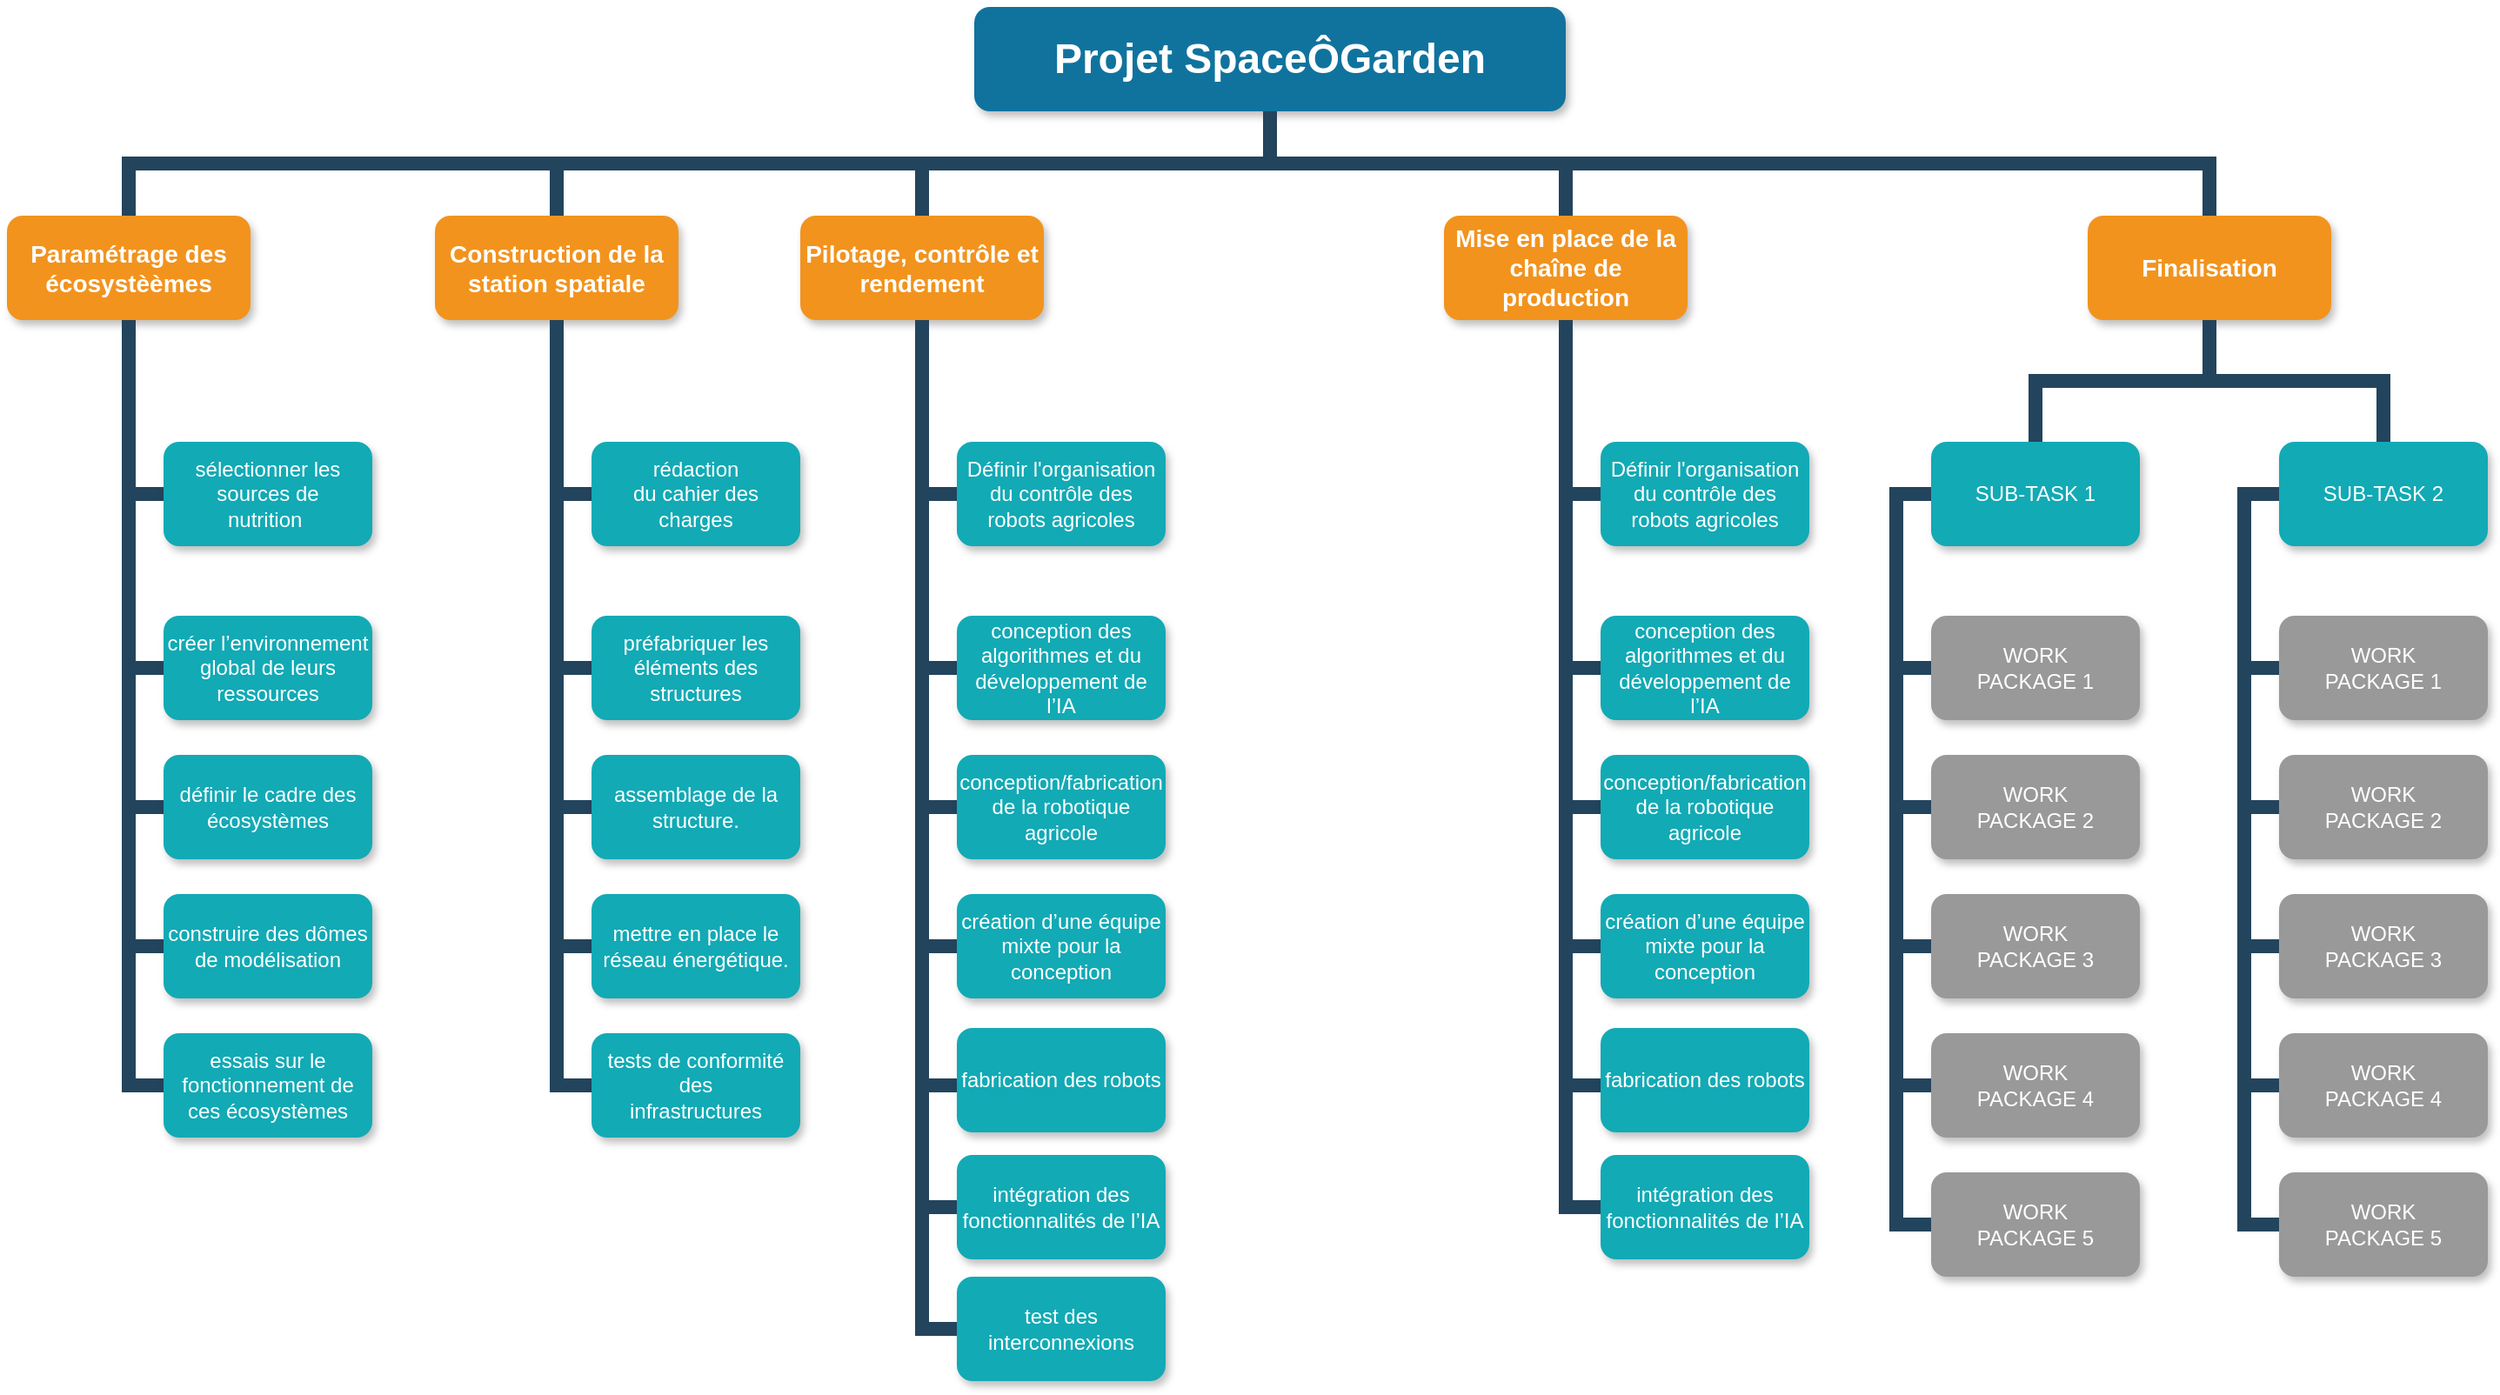 <mxfile version="14.5.3" type="github">
  <diagram id="w6RJrdWfOa_f2eQKyhH3" name="Page-1">
    <mxGraphModel dx="907" dy="723" grid="1" gridSize="10" guides="1" tooltips="1" connect="1" arrows="1" fold="1" page="1" pageScale="1" pageWidth="827" pageHeight="1169" math="0" shadow="0">
      <root>
        <mxCell id="0" />
        <mxCell id="1" parent="0" />
        <mxCell id="wwpgERvCbzz0SA8qdG-J-50" value="Projet SpaceÔGarden" style="whiteSpace=wrap;rounded=1;shadow=1;fillColor=#10739E;strokeColor=none;fontColor=#FFFFFF;fontStyle=1;fontSize=24" vertex="1" parent="1">
          <mxGeometry x="970" y="870" width="340" height="60" as="geometry" />
        </mxCell>
        <mxCell id="wwpgERvCbzz0SA8qdG-J-51" value="Paramétrage des écosystèèmes" style="whiteSpace=wrap;rounded=1;fillColor=#F2931E;strokeColor=none;shadow=1;fontColor=#FFFFFF;fontStyle=1;fontSize=14" vertex="1" parent="1">
          <mxGeometry x="414" y="990.0" width="140" height="60" as="geometry" />
        </mxCell>
        <mxCell id="wwpgERvCbzz0SA8qdG-J-52" value="Construction de la station spatiale" style="whiteSpace=wrap;rounded=1;fillColor=#F2931E;strokeColor=none;shadow=1;fontColor=#FFFFFF;fontStyle=1;fontSize=14" vertex="1" parent="1">
          <mxGeometry x="660" y="990.0" width="140" height="60" as="geometry" />
        </mxCell>
        <mxCell id="wwpgERvCbzz0SA8qdG-J-54" value="Pilotage, contrôle et rendement" style="whiteSpace=wrap;rounded=1;fillColor=#F2931E;strokeColor=none;shadow=1;fontColor=#FFFFFF;fontStyle=1;fontSize=14" vertex="1" parent="1">
          <mxGeometry x="870" y="990.0" width="140" height="60" as="geometry" />
        </mxCell>
        <mxCell id="wwpgERvCbzz0SA8qdG-J-55" value="Mise en place de la chaîne de production" style="whiteSpace=wrap;rounded=1;fillColor=#F2931E;strokeColor=none;shadow=1;fontColor=#FFFFFF;fontStyle=1;fontSize=14" vertex="1" parent="1">
          <mxGeometry x="1240" y="990.0" width="140" height="60" as="geometry" />
        </mxCell>
        <mxCell id="wwpgERvCbzz0SA8qdG-J-56" value="Finalisation" style="whiteSpace=wrap;rounded=1;fillColor=#F2931E;strokeColor=none;shadow=1;fontColor=#FFFFFF;fontStyle=1;fontSize=14" vertex="1" parent="1">
          <mxGeometry x="1610" y="990.0" width="140" height="60" as="geometry" />
        </mxCell>
        <mxCell id="wwpgERvCbzz0SA8qdG-J-81" value="" style="edgeStyle=elbowEdgeStyle;elbow=vertical;rounded=0;fontColor=#000000;endArrow=none;endFill=0;strokeWidth=8;strokeColor=#23445D;" edge="1" parent="1" source="wwpgERvCbzz0SA8qdG-J-51">
          <mxGeometry width="100" height="100" relative="1" as="geometry">
            <mxPoint x="274" y="1110" as="sourcePoint" />
            <mxPoint x="484" y="1160" as="targetPoint" />
          </mxGeometry>
        </mxCell>
        <mxCell id="wwpgERvCbzz0SA8qdG-J-83" value="" style="edgeStyle=elbowEdgeStyle;elbow=horizontal;rounded=0;fontColor=#000000;endArrow=none;endFill=0;strokeWidth=8;strokeColor=#23445D;" edge="1" parent="1">
          <mxGeometry width="100" height="100" relative="1" as="geometry">
            <mxPoint x="504" y="1150" as="sourcePoint" />
            <mxPoint x="504" y="1250" as="targetPoint" />
            <Array as="points">
              <mxPoint x="484" y="1200" />
            </Array>
          </mxGeometry>
        </mxCell>
        <mxCell id="wwpgERvCbzz0SA8qdG-J-84" value="" style="edgeStyle=elbowEdgeStyle;elbow=horizontal;rounded=0;fontColor=#000000;endArrow=none;endFill=0;strokeWidth=8;strokeColor=#23445D;" edge="1" parent="1">
          <mxGeometry width="100" height="100" relative="1" as="geometry">
            <mxPoint x="504" y="1150" as="sourcePoint" />
            <mxPoint x="504" y="1330" as="targetPoint" />
            <Array as="points">
              <mxPoint x="484" y="1220" />
            </Array>
          </mxGeometry>
        </mxCell>
        <mxCell id="wwpgERvCbzz0SA8qdG-J-86" value="" style="edgeStyle=elbowEdgeStyle;elbow=horizontal;rounded=0;fontColor=#000000;endArrow=none;endFill=0;strokeWidth=8;strokeColor=#23445D;" edge="1" parent="1">
          <mxGeometry width="100" height="100" relative="1" as="geometry">
            <mxPoint x="504" y="1150" as="sourcePoint" />
            <mxPoint x="504.0" y="1490" as="targetPoint" />
            <Array as="points">
              <mxPoint x="484" y="1230" />
            </Array>
          </mxGeometry>
        </mxCell>
        <mxCell id="wwpgERvCbzz0SA8qdG-J-87" value="" style="edgeStyle=elbowEdgeStyle;elbow=horizontal;rounded=0;fontColor=#000000;endArrow=none;endFill=0;strokeWidth=8;strokeColor=#23445D;" edge="1" parent="1">
          <mxGeometry width="100" height="100" relative="1" as="geometry">
            <mxPoint x="504" y="1150" as="sourcePoint" />
            <mxPoint x="504" y="1410" as="targetPoint" />
            <Array as="points">
              <mxPoint x="484" y="1250" />
            </Array>
          </mxGeometry>
        </mxCell>
        <mxCell id="wwpgERvCbzz0SA8qdG-J-93" value="" style="edgeStyle=elbowEdgeStyle;elbow=vertical;rounded=0;fontColor=#000000;endArrow=none;endFill=0;strokeWidth=8;strokeColor=#23445D;" edge="1" parent="1" source="wwpgERvCbzz0SA8qdG-J-52">
          <mxGeometry width="100" height="100" relative="1" as="geometry">
            <mxPoint x="370" y="1060.0" as="sourcePoint" />
            <mxPoint x="730" y="1160" as="targetPoint" />
          </mxGeometry>
        </mxCell>
        <mxCell id="wwpgERvCbzz0SA8qdG-J-149" value="SUB-TASK 1" style="whiteSpace=wrap;rounded=1;fillColor=#12AAB5;strokeColor=none;shadow=1;fontColor=#FFFFFF;" vertex="1" parent="1">
          <mxGeometry x="1520.0" y="1120" width="120" height="60" as="geometry" />
        </mxCell>
        <mxCell id="wwpgERvCbzz0SA8qdG-J-150" value="SUB-TASK 2" style="whiteSpace=wrap;rounded=1;fillColor=#12AAB5;strokeColor=none;shadow=1;fontColor=#FFFFFF;" vertex="1" parent="1">
          <mxGeometry x="1720.0" y="1120" width="120" height="60" as="geometry" />
        </mxCell>
        <mxCell id="wwpgERvCbzz0SA8qdG-J-151" value="WORK&#xa;PACKAGE 1" style="whiteSpace=wrap;rounded=1;fillColor=#999999;strokeColor=none;shadow=1;fontColor=#FFFFFF;fontStyle=0" vertex="1" parent="1">
          <mxGeometry x="1520.0" y="1220" width="120" height="60" as="geometry" />
        </mxCell>
        <mxCell id="wwpgERvCbzz0SA8qdG-J-152" value="WORK&#xa;PACKAGE 2" style="whiteSpace=wrap;rounded=1;fillColor=#999999;strokeColor=none;shadow=1;fontColor=#FFFFFF;fontStyle=0" vertex="1" parent="1">
          <mxGeometry x="1520" y="1300" width="120" height="60" as="geometry" />
        </mxCell>
        <mxCell id="wwpgERvCbzz0SA8qdG-J-153" value="WORK&#xa;PACKAGE 3" style="whiteSpace=wrap;rounded=1;fillColor=#999999;strokeColor=none;shadow=1;fontColor=#FFFFFF;fontStyle=0" vertex="1" parent="1">
          <mxGeometry x="1520.0" y="1380" width="120" height="60" as="geometry" />
        </mxCell>
        <mxCell id="wwpgERvCbzz0SA8qdG-J-154" value="WORK&#xa;PACKAGE 4" style="whiteSpace=wrap;rounded=1;fillColor=#999999;strokeColor=none;shadow=1;fontColor=#FFFFFF;fontStyle=0" vertex="1" parent="1">
          <mxGeometry x="1520" y="1460" width="120" height="60" as="geometry" />
        </mxCell>
        <mxCell id="wwpgERvCbzz0SA8qdG-J-155" value="WORK&#xa;PACKAGE 5" style="whiteSpace=wrap;rounded=1;fillColor=#999999;strokeColor=none;shadow=1;fontColor=#FFFFFF;fontStyle=0" vertex="1" parent="1">
          <mxGeometry x="1520" y="1540" width="120" height="60" as="geometry" />
        </mxCell>
        <mxCell id="wwpgERvCbzz0SA8qdG-J-156" value="WORK&#xa;PACKAGE 1" style="whiteSpace=wrap;rounded=1;fillColor=#999999;strokeColor=none;shadow=1;fontColor=#FFFFFF;fontStyle=0" vertex="1" parent="1">
          <mxGeometry x="1720.0" y="1220" width="120" height="60" as="geometry" />
        </mxCell>
        <mxCell id="wwpgERvCbzz0SA8qdG-J-157" value="WORK&#xa;PACKAGE 2" style="whiteSpace=wrap;rounded=1;fillColor=#999999;strokeColor=none;shadow=1;fontColor=#FFFFFF;fontStyle=0" vertex="1" parent="1">
          <mxGeometry x="1720.0" y="1300" width="120" height="60" as="geometry" />
        </mxCell>
        <mxCell id="wwpgERvCbzz0SA8qdG-J-158" value="WORK&#xa;PACKAGE 3" style="whiteSpace=wrap;rounded=1;fillColor=#999999;strokeColor=none;shadow=1;fontColor=#FFFFFF;fontStyle=0" vertex="1" parent="1">
          <mxGeometry x="1720.0" y="1380" width="120" height="60" as="geometry" />
        </mxCell>
        <mxCell id="wwpgERvCbzz0SA8qdG-J-159" value="WORK&#xa;PACKAGE 4" style="whiteSpace=wrap;rounded=1;fillColor=#999999;strokeColor=none;shadow=1;fontColor=#FFFFFF;fontStyle=0" vertex="1" parent="1">
          <mxGeometry x="1720.0" y="1460" width="120" height="60" as="geometry" />
        </mxCell>
        <mxCell id="wwpgERvCbzz0SA8qdG-J-160" value="WORK&#xa;PACKAGE 5" style="whiteSpace=wrap;rounded=1;fillColor=#999999;strokeColor=none;shadow=1;fontColor=#FFFFFF;fontStyle=0" vertex="1" parent="1">
          <mxGeometry x="1720.0" y="1540" width="120" height="60" as="geometry" />
        </mxCell>
        <mxCell id="wwpgERvCbzz0SA8qdG-J-161" value="" style="edgeStyle=elbowEdgeStyle;elbow=horizontal;rounded=0;fontColor=#000000;endArrow=none;endFill=0;strokeWidth=8;strokeColor=#23445D;" edge="1" parent="1" source="wwpgERvCbzz0SA8qdG-J-149" target="wwpgERvCbzz0SA8qdG-J-151">
          <mxGeometry width="100" height="100" relative="1" as="geometry">
            <mxPoint x="1500" y="1150.0" as="sourcePoint" />
            <mxPoint x="1510.0" y="1250.0" as="targetPoint" />
            <Array as="points">
              <mxPoint x="1500" y="1200.0" />
            </Array>
          </mxGeometry>
        </mxCell>
        <mxCell id="wwpgERvCbzz0SA8qdG-J-162" value="" style="edgeStyle=elbowEdgeStyle;elbow=horizontal;rounded=0;fontColor=#000000;endArrow=none;endFill=0;strokeWidth=8;strokeColor=#23445D;" edge="1" parent="1" source="wwpgERvCbzz0SA8qdG-J-149" target="wwpgERvCbzz0SA8qdG-J-152">
          <mxGeometry width="100" height="100" relative="1" as="geometry">
            <mxPoint x="1510" y="1150.0" as="sourcePoint" />
            <mxPoint x="1510.0" y="1330.0" as="targetPoint" />
            <Array as="points">
              <mxPoint x="1500" y="1240.0" />
            </Array>
          </mxGeometry>
        </mxCell>
        <mxCell id="wwpgERvCbzz0SA8qdG-J-163" value="" style="edgeStyle=elbowEdgeStyle;elbow=horizontal;rounded=0;fontColor=#000000;endArrow=none;endFill=0;strokeWidth=8;strokeColor=#23445D;" edge="1" parent="1" source="wwpgERvCbzz0SA8qdG-J-149" target="wwpgERvCbzz0SA8qdG-J-155">
          <mxGeometry width="100" height="100" relative="1" as="geometry">
            <mxPoint x="1510" y="1150.0" as="sourcePoint" />
            <mxPoint x="1510" y="1570.0" as="targetPoint" />
            <Array as="points">
              <mxPoint x="1500" y="1370.0" />
            </Array>
          </mxGeometry>
        </mxCell>
        <mxCell id="wwpgERvCbzz0SA8qdG-J-164" value="" style="edgeStyle=elbowEdgeStyle;elbow=horizontal;rounded=0;fontColor=#000000;endArrow=none;endFill=0;strokeWidth=8;strokeColor=#23445D;" edge="1" parent="1" source="wwpgERvCbzz0SA8qdG-J-149" target="wwpgERvCbzz0SA8qdG-J-154">
          <mxGeometry width="100" height="100" relative="1" as="geometry">
            <mxPoint x="1510" y="1150.0" as="sourcePoint" />
            <mxPoint x="1510" y="1490.0" as="targetPoint" />
            <Array as="points">
              <mxPoint x="1500" y="1320.0" />
            </Array>
          </mxGeometry>
        </mxCell>
        <mxCell id="wwpgERvCbzz0SA8qdG-J-165" value="" style="edgeStyle=elbowEdgeStyle;elbow=horizontal;rounded=0;fontColor=#000000;endArrow=none;endFill=0;strokeWidth=8;strokeColor=#23445D;" edge="1" parent="1" source="wwpgERvCbzz0SA8qdG-J-149" target="wwpgERvCbzz0SA8qdG-J-153">
          <mxGeometry width="100" height="100" relative="1" as="geometry">
            <mxPoint x="1510" y="1150.0" as="sourcePoint" />
            <mxPoint x="1510.0" y="1410.0" as="targetPoint" />
            <Array as="points">
              <mxPoint x="1500" y="1290.0" />
            </Array>
          </mxGeometry>
        </mxCell>
        <mxCell id="wwpgERvCbzz0SA8qdG-J-166" value="" style="edgeStyle=elbowEdgeStyle;elbow=horizontal;rounded=0;fontColor=#000000;endArrow=none;endFill=0;strokeWidth=8;strokeColor=#23445D;" edge="1" parent="1" source="wwpgERvCbzz0SA8qdG-J-150" target="wwpgERvCbzz0SA8qdG-J-156">
          <mxGeometry width="100" height="100" relative="1" as="geometry">
            <mxPoint x="1690" y="1150.0" as="sourcePoint" />
            <mxPoint x="1700.0" y="1250.0" as="targetPoint" />
            <Array as="points">
              <mxPoint x="1700" y="1200.0" />
            </Array>
          </mxGeometry>
        </mxCell>
        <mxCell id="wwpgERvCbzz0SA8qdG-J-167" value="" style="edgeStyle=elbowEdgeStyle;elbow=horizontal;rounded=0;fontColor=#000000;endArrow=none;endFill=0;strokeWidth=8;strokeColor=#23445D;" edge="1" parent="1" source="wwpgERvCbzz0SA8qdG-J-150" target="wwpgERvCbzz0SA8qdG-J-157">
          <mxGeometry width="100" height="100" relative="1" as="geometry">
            <mxPoint x="1700" y="1150.0" as="sourcePoint" />
            <mxPoint x="1700.0" y="1330.0" as="targetPoint" />
            <Array as="points">
              <mxPoint x="1700" y="1240.0" />
            </Array>
          </mxGeometry>
        </mxCell>
        <mxCell id="wwpgERvCbzz0SA8qdG-J-168" value="" style="edgeStyle=elbowEdgeStyle;elbow=horizontal;rounded=0;fontColor=#000000;endArrow=none;endFill=0;strokeWidth=8;strokeColor=#23445D;" edge="1" parent="1" source="wwpgERvCbzz0SA8qdG-J-150" target="wwpgERvCbzz0SA8qdG-J-160">
          <mxGeometry width="100" height="100" relative="1" as="geometry">
            <mxPoint x="1700" y="1150.0" as="sourcePoint" />
            <mxPoint x="1700" y="1570.0" as="targetPoint" />
            <Array as="points">
              <mxPoint x="1700" y="1360.0" />
            </Array>
          </mxGeometry>
        </mxCell>
        <mxCell id="wwpgERvCbzz0SA8qdG-J-169" value="" style="edgeStyle=elbowEdgeStyle;elbow=horizontal;rounded=0;fontColor=#000000;endArrow=none;endFill=0;strokeWidth=8;strokeColor=#23445D;" edge="1" parent="1" source="wwpgERvCbzz0SA8qdG-J-150" target="wwpgERvCbzz0SA8qdG-J-159">
          <mxGeometry width="100" height="100" relative="1" as="geometry">
            <mxPoint x="1700" y="1150.0" as="sourcePoint" />
            <mxPoint x="1700" y="1490.0" as="targetPoint" />
            <Array as="points">
              <mxPoint x="1700" y="1320.0" />
            </Array>
          </mxGeometry>
        </mxCell>
        <mxCell id="wwpgERvCbzz0SA8qdG-J-170" value="" style="edgeStyle=elbowEdgeStyle;elbow=horizontal;rounded=0;fontColor=#000000;endArrow=none;endFill=0;strokeWidth=8;strokeColor=#23445D;" edge="1" parent="1" source="wwpgERvCbzz0SA8qdG-J-150" target="wwpgERvCbzz0SA8qdG-J-158">
          <mxGeometry width="100" height="100" relative="1" as="geometry">
            <mxPoint x="1700" y="1150.0" as="sourcePoint" />
            <mxPoint x="1700.0" y="1410.0" as="targetPoint" />
            <Array as="points">
              <mxPoint x="1700" y="1290.0" />
            </Array>
          </mxGeometry>
        </mxCell>
        <mxCell id="wwpgERvCbzz0SA8qdG-J-193" value="" style="edgeStyle=elbowEdgeStyle;elbow=vertical;rounded=0;fontColor=#000000;endArrow=none;endFill=0;strokeWidth=8;strokeColor=#23445D;" edge="1" parent="1" source="wwpgERvCbzz0SA8qdG-J-54">
          <mxGeometry width="100" height="100" relative="1" as="geometry">
            <mxPoint x="750" y="1090" as="sourcePoint" />
            <mxPoint x="940" y="1150" as="targetPoint" />
          </mxGeometry>
        </mxCell>
        <mxCell id="wwpgERvCbzz0SA8qdG-J-195" value="" style="edgeStyle=elbowEdgeStyle;elbow=vertical;rounded=0;fontColor=#000000;endArrow=none;endFill=0;strokeWidth=8;strokeColor=#23445D;" edge="1" parent="1" source="wwpgERvCbzz0SA8qdG-J-55">
          <mxGeometry width="100" height="100" relative="1" as="geometry">
            <mxPoint x="1310" y="1120" as="sourcePoint" />
            <mxPoint x="1310" y="1150" as="targetPoint" />
          </mxGeometry>
        </mxCell>
        <mxCell id="wwpgERvCbzz0SA8qdG-J-197" value="" style="edgeStyle=elbowEdgeStyle;elbow=vertical;rounded=0;fontColor=#000000;endArrow=none;endFill=0;strokeWidth=8;strokeColor=#23445D;" edge="1" parent="1" source="wwpgERvCbzz0SA8qdG-J-56" target="wwpgERvCbzz0SA8qdG-J-149">
          <mxGeometry width="100" height="100" relative="1" as="geometry">
            <mxPoint x="1520" y="1110" as="sourcePoint" />
            <mxPoint x="1620" y="1010" as="targetPoint" />
          </mxGeometry>
        </mxCell>
        <mxCell id="wwpgERvCbzz0SA8qdG-J-198" value="" style="edgeStyle=elbowEdgeStyle;elbow=vertical;rounded=0;fontColor=#000000;endArrow=none;endFill=0;strokeWidth=8;strokeColor=#23445D;" edge="1" parent="1" source="wwpgERvCbzz0SA8qdG-J-56" target="wwpgERvCbzz0SA8qdG-J-150">
          <mxGeometry width="100" height="100" relative="1" as="geometry">
            <mxPoint x="1750" y="1110" as="sourcePoint" />
            <mxPoint x="1850" y="1010" as="targetPoint" />
          </mxGeometry>
        </mxCell>
        <mxCell id="wwpgERvCbzz0SA8qdG-J-201" value="" style="edgeStyle=elbowEdgeStyle;elbow=vertical;rounded=0;fontColor=#000000;endArrow=none;endFill=0;strokeWidth=8;strokeColor=#23445D;" edge="1" parent="1" source="wwpgERvCbzz0SA8qdG-J-50" target="wwpgERvCbzz0SA8qdG-J-51">
          <mxGeometry width="100" height="100" relative="1" as="geometry">
            <mxPoint x="510" y="960" as="sourcePoint" />
            <mxPoint x="610" y="860" as="targetPoint" />
          </mxGeometry>
        </mxCell>
        <mxCell id="wwpgERvCbzz0SA8qdG-J-202" value="" style="edgeStyle=elbowEdgeStyle;elbow=vertical;rounded=0;fontColor=#000000;endArrow=none;endFill=0;strokeWidth=8;strokeColor=#23445D;" edge="1" parent="1" source="wwpgERvCbzz0SA8qdG-J-50" target="wwpgERvCbzz0SA8qdG-J-52">
          <mxGeometry width="100" height="100" relative="1" as="geometry">
            <mxPoint x="520" y="970" as="sourcePoint" />
            <mxPoint x="620" y="870" as="targetPoint" />
          </mxGeometry>
        </mxCell>
        <mxCell id="wwpgERvCbzz0SA8qdG-J-203" value="" style="edgeStyle=elbowEdgeStyle;elbow=vertical;rounded=0;fontColor=#000000;endArrow=none;endFill=0;strokeWidth=8;strokeColor=#23445D;" edge="1" parent="1" source="wwpgERvCbzz0SA8qdG-J-50" target="wwpgERvCbzz0SA8qdG-J-54">
          <mxGeometry width="100" height="100" relative="1" as="geometry">
            <mxPoint x="530" y="980" as="sourcePoint" />
            <mxPoint x="630" y="880" as="targetPoint" />
          </mxGeometry>
        </mxCell>
        <mxCell id="wwpgERvCbzz0SA8qdG-J-204" value="" style="edgeStyle=elbowEdgeStyle;elbow=vertical;rounded=0;fontColor=#000000;endArrow=none;endFill=0;strokeWidth=8;strokeColor=#23445D;" edge="1" parent="1" source="wwpgERvCbzz0SA8qdG-J-50" target="wwpgERvCbzz0SA8qdG-J-55">
          <mxGeometry width="100" height="100" relative="1" as="geometry">
            <mxPoint x="540" y="990" as="sourcePoint" />
            <mxPoint x="640" y="890" as="targetPoint" />
          </mxGeometry>
        </mxCell>
        <mxCell id="wwpgERvCbzz0SA8qdG-J-205" value="" style="edgeStyle=elbowEdgeStyle;elbow=vertical;rounded=0;fontColor=#000000;endArrow=none;endFill=0;strokeWidth=8;strokeColor=#23445D;" edge="1" parent="1" source="wwpgERvCbzz0SA8qdG-J-50" target="wwpgERvCbzz0SA8qdG-J-56">
          <mxGeometry width="100" height="100" relative="1" as="geometry">
            <mxPoint x="550" y="1000" as="sourcePoint" />
            <mxPoint x="650" y="900" as="targetPoint" />
          </mxGeometry>
        </mxCell>
        <mxCell id="wwpgERvCbzz0SA8qdG-J-207" value="sélectionner les sources de&#xa;nutrition " style="whiteSpace=wrap;rounded=1;fillColor=#12AAB5;strokeColor=none;shadow=1;fontColor=#FFFFFF;" vertex="1" parent="1">
          <mxGeometry x="504" y="1120" width="120" height="60" as="geometry" />
        </mxCell>
        <mxCell id="wwpgERvCbzz0SA8qdG-J-208" value="créer l’environnement global de leurs ressources" style="whiteSpace=wrap;rounded=1;fillColor=#12AAB5;strokeColor=none;shadow=1;fontColor=#FFFFFF;" vertex="1" parent="1">
          <mxGeometry x="504" y="1220" width="120" height="60" as="geometry" />
        </mxCell>
        <mxCell id="wwpgERvCbzz0SA8qdG-J-209" value="définir le cadre des écosystèmes" style="whiteSpace=wrap;rounded=1;fillColor=#12AAB5;strokeColor=none;shadow=1;fontColor=#FFFFFF;" vertex="1" parent="1">
          <mxGeometry x="504" y="1300" width="120" height="60" as="geometry" />
        </mxCell>
        <mxCell id="wwpgERvCbzz0SA8qdG-J-211" value="construire des dômes de modélisation" style="whiteSpace=wrap;rounded=1;fillColor=#12AAB5;strokeColor=none;shadow=1;fontColor=#FFFFFF;" vertex="1" parent="1">
          <mxGeometry x="504" y="1380" width="120" height="60" as="geometry" />
        </mxCell>
        <mxCell id="wwpgERvCbzz0SA8qdG-J-212" value="essais sur le fonctionnement de ces écosystèmes" style="whiteSpace=wrap;rounded=1;fillColor=#12AAB5;strokeColor=none;shadow=1;fontColor=#FFFFFF;" vertex="1" parent="1">
          <mxGeometry x="504" y="1460" width="120" height="60" as="geometry" />
        </mxCell>
        <mxCell id="wwpgERvCbzz0SA8qdG-J-225" value="" style="edgeStyle=elbowEdgeStyle;elbow=horizontal;rounded=0;fontColor=#000000;endArrow=none;endFill=0;strokeWidth=8;strokeColor=#23445D;" edge="1" parent="1">
          <mxGeometry width="100" height="100" relative="1" as="geometry">
            <mxPoint x="750" y="1150" as="sourcePoint" />
            <mxPoint x="750" y="1250" as="targetPoint" />
            <Array as="points">
              <mxPoint x="730" y="1200" />
            </Array>
          </mxGeometry>
        </mxCell>
        <mxCell id="wwpgERvCbzz0SA8qdG-J-226" value="" style="edgeStyle=elbowEdgeStyle;elbow=horizontal;rounded=0;fontColor=#000000;endArrow=none;endFill=0;strokeWidth=8;strokeColor=#23445D;" edge="1" parent="1">
          <mxGeometry width="100" height="100" relative="1" as="geometry">
            <mxPoint x="750" y="1150" as="sourcePoint" />
            <mxPoint x="750" y="1330" as="targetPoint" />
            <Array as="points">
              <mxPoint x="730" y="1220" />
            </Array>
          </mxGeometry>
        </mxCell>
        <mxCell id="wwpgERvCbzz0SA8qdG-J-227" value="" style="edgeStyle=elbowEdgeStyle;elbow=horizontal;rounded=0;fontColor=#000000;endArrow=none;endFill=0;strokeWidth=8;strokeColor=#23445D;" edge="1" parent="1">
          <mxGeometry width="100" height="100" relative="1" as="geometry">
            <mxPoint x="750" y="1150" as="sourcePoint" />
            <mxPoint x="750.0" y="1490" as="targetPoint" />
            <Array as="points">
              <mxPoint x="730" y="1230" />
            </Array>
          </mxGeometry>
        </mxCell>
        <mxCell id="wwpgERvCbzz0SA8qdG-J-228" value="" style="edgeStyle=elbowEdgeStyle;elbow=horizontal;rounded=0;fontColor=#000000;endArrow=none;endFill=0;strokeWidth=8;strokeColor=#23445D;" edge="1" parent="1">
          <mxGeometry width="100" height="100" relative="1" as="geometry">
            <mxPoint x="750" y="1150" as="sourcePoint" />
            <mxPoint x="750" y="1410" as="targetPoint" />
            <Array as="points">
              <mxPoint x="730" y="1250" />
            </Array>
          </mxGeometry>
        </mxCell>
        <mxCell id="wwpgERvCbzz0SA8qdG-J-229" value="rédaction&#xa;du cahier des charges" style="whiteSpace=wrap;rounded=1;fillColor=#12AAB5;strokeColor=none;shadow=1;fontColor=#FFFFFF;" vertex="1" parent="1">
          <mxGeometry x="750" y="1120" width="120" height="60" as="geometry" />
        </mxCell>
        <mxCell id="wwpgERvCbzz0SA8qdG-J-230" value="préfabriquer les éléments des structures" style="whiteSpace=wrap;rounded=1;fillColor=#12AAB5;strokeColor=none;shadow=1;fontColor=#FFFFFF;" vertex="1" parent="1">
          <mxGeometry x="750" y="1220" width="120" height="60" as="geometry" />
        </mxCell>
        <mxCell id="wwpgERvCbzz0SA8qdG-J-231" value="assemblage de la structure." style="whiteSpace=wrap;rounded=1;fillColor=#12AAB5;strokeColor=none;shadow=1;fontColor=#FFFFFF;" vertex="1" parent="1">
          <mxGeometry x="750" y="1300" width="120" height="60" as="geometry" />
        </mxCell>
        <mxCell id="wwpgERvCbzz0SA8qdG-J-232" value="mettre en place le réseau énergétique." style="whiteSpace=wrap;rounded=1;fillColor=#12AAB5;strokeColor=none;shadow=1;fontColor=#FFFFFF;" vertex="1" parent="1">
          <mxGeometry x="750" y="1380" width="120" height="60" as="geometry" />
        </mxCell>
        <mxCell id="wwpgERvCbzz0SA8qdG-J-233" value="tests de conformité des&#xa;infrastructures" style="whiteSpace=wrap;rounded=1;fillColor=#12AAB5;strokeColor=none;shadow=1;fontColor=#FFFFFF;" vertex="1" parent="1">
          <mxGeometry x="750" y="1460" width="120" height="60" as="geometry" />
        </mxCell>
        <mxCell id="wwpgERvCbzz0SA8qdG-J-234" value="" style="edgeStyle=elbowEdgeStyle;elbow=horizontal;rounded=0;fontColor=#000000;endArrow=none;endFill=0;strokeWidth=8;strokeColor=#23445D;" edge="1" parent="1">
          <mxGeometry width="100" height="100" relative="1" as="geometry">
            <mxPoint x="960" y="1150" as="sourcePoint" />
            <mxPoint x="960" y="1250" as="targetPoint" />
            <Array as="points">
              <mxPoint x="940" y="1200" />
            </Array>
          </mxGeometry>
        </mxCell>
        <mxCell id="wwpgERvCbzz0SA8qdG-J-235" value="" style="edgeStyle=elbowEdgeStyle;elbow=horizontal;rounded=0;fontColor=#000000;endArrow=none;endFill=0;strokeWidth=8;strokeColor=#23445D;" edge="1" parent="1">
          <mxGeometry width="100" height="100" relative="1" as="geometry">
            <mxPoint x="960" y="1150" as="sourcePoint" />
            <mxPoint x="960" y="1330" as="targetPoint" />
            <Array as="points">
              <mxPoint x="940" y="1220" />
            </Array>
          </mxGeometry>
        </mxCell>
        <mxCell id="wwpgERvCbzz0SA8qdG-J-236" value="" style="edgeStyle=elbowEdgeStyle;elbow=horizontal;rounded=0;fontColor=#000000;endArrow=none;endFill=0;strokeWidth=8;strokeColor=#23445D;" edge="1" parent="1">
          <mxGeometry width="100" height="100" relative="1" as="geometry">
            <mxPoint x="960" y="1150" as="sourcePoint" />
            <mxPoint x="960.0" y="1490" as="targetPoint" />
            <Array as="points">
              <mxPoint x="940" y="1230" />
            </Array>
          </mxGeometry>
        </mxCell>
        <mxCell id="wwpgERvCbzz0SA8qdG-J-237" value="" style="edgeStyle=elbowEdgeStyle;elbow=horizontal;rounded=0;fontColor=#000000;endArrow=none;endFill=0;strokeWidth=8;strokeColor=#23445D;" edge="1" parent="1">
          <mxGeometry width="100" height="100" relative="1" as="geometry">
            <mxPoint x="960" y="1150" as="sourcePoint" />
            <mxPoint x="960" y="1410" as="targetPoint" />
            <Array as="points">
              <mxPoint x="940" y="1250" />
            </Array>
          </mxGeometry>
        </mxCell>
        <mxCell id="wwpgERvCbzz0SA8qdG-J-238" value="Définir l&#39;organisation du contrôle des robots agricoles" style="whiteSpace=wrap;rounded=1;fillColor=#12AAB5;strokeColor=none;shadow=1;fontColor=#FFFFFF;" vertex="1" parent="1">
          <mxGeometry x="960" y="1120" width="120" height="60" as="geometry" />
        </mxCell>
        <mxCell id="wwpgERvCbzz0SA8qdG-J-239" value="conception des&#xa;algorithmes et du développement de l’IA" style="whiteSpace=wrap;rounded=1;fillColor=#12AAB5;strokeColor=none;shadow=1;fontColor=#FFFFFF;" vertex="1" parent="1">
          <mxGeometry x="960" y="1220" width="120" height="60" as="geometry" />
        </mxCell>
        <mxCell id="wwpgERvCbzz0SA8qdG-J-240" value="conception/fabrication de la robotique agricole" style="whiteSpace=wrap;rounded=1;fillColor=#12AAB5;strokeColor=none;shadow=1;fontColor=#FFFFFF;" vertex="1" parent="1">
          <mxGeometry x="960" y="1300" width="120" height="60" as="geometry" />
        </mxCell>
        <mxCell id="wwpgERvCbzz0SA8qdG-J-241" value="création d’une équipe mixte pour la conception" style="whiteSpace=wrap;rounded=1;fillColor=#12AAB5;strokeColor=none;shadow=1;fontColor=#FFFFFF;" vertex="1" parent="1">
          <mxGeometry x="960" y="1380" width="120" height="60" as="geometry" />
        </mxCell>
        <mxCell id="wwpgERvCbzz0SA8qdG-J-242" value="fabrication des robots" style="whiteSpace=wrap;rounded=1;fillColor=#12AAB5;strokeColor=none;shadow=1;fontColor=#FFFFFF;" vertex="1" parent="1">
          <mxGeometry x="960" y="1457" width="120" height="60" as="geometry" />
        </mxCell>
        <mxCell id="wwpgERvCbzz0SA8qdG-J-244" value="intégration des fonctionnalités de l’IA" style="whiteSpace=wrap;rounded=1;fillColor=#12AAB5;strokeColor=none;shadow=1;fontColor=#FFFFFF;" vertex="1" parent="1">
          <mxGeometry x="960" y="1530" width="120" height="60" as="geometry" />
        </mxCell>
        <mxCell id="wwpgERvCbzz0SA8qdG-J-245" value="" style="edgeStyle=elbowEdgeStyle;elbow=horizontal;rounded=0;fontColor=#000000;endArrow=none;endFill=0;strokeWidth=8;strokeColor=#23445D;entryX=0;entryY=0.5;entryDx=0;entryDy=0;" edge="1" parent="1" target="wwpgERvCbzz0SA8qdG-J-244">
          <mxGeometry width="100" height="100" relative="1" as="geometry">
            <mxPoint x="960" y="1150" as="sourcePoint" />
            <mxPoint x="960.0" y="1490" as="targetPoint" />
            <Array as="points">
              <mxPoint x="940" y="1230" />
            </Array>
          </mxGeometry>
        </mxCell>
        <mxCell id="wwpgERvCbzz0SA8qdG-J-246" value="" style="edgeStyle=elbowEdgeStyle;elbow=horizontal;rounded=0;fontColor=#000000;endArrow=none;endFill=0;strokeWidth=8;strokeColor=#23445D;" edge="1" parent="1">
          <mxGeometry width="100" height="100" relative="1" as="geometry">
            <mxPoint x="1330" y="1150" as="sourcePoint" />
            <mxPoint x="1330" y="1250" as="targetPoint" />
            <Array as="points">
              <mxPoint x="1310" y="1200" />
            </Array>
          </mxGeometry>
        </mxCell>
        <mxCell id="wwpgERvCbzz0SA8qdG-J-247" value="" style="edgeStyle=elbowEdgeStyle;elbow=horizontal;rounded=0;fontColor=#000000;endArrow=none;endFill=0;strokeWidth=8;strokeColor=#23445D;" edge="1" parent="1">
          <mxGeometry width="100" height="100" relative="1" as="geometry">
            <mxPoint x="1330" y="1150" as="sourcePoint" />
            <mxPoint x="1330" y="1330" as="targetPoint" />
            <Array as="points">
              <mxPoint x="1310" y="1220" />
            </Array>
          </mxGeometry>
        </mxCell>
        <mxCell id="wwpgERvCbzz0SA8qdG-J-248" value="" style="edgeStyle=elbowEdgeStyle;elbow=horizontal;rounded=0;fontColor=#000000;endArrow=none;endFill=0;strokeWidth=8;strokeColor=#23445D;" edge="1" parent="1">
          <mxGeometry width="100" height="100" relative="1" as="geometry">
            <mxPoint x="1330" y="1150" as="sourcePoint" />
            <mxPoint x="1330.0" y="1490" as="targetPoint" />
            <Array as="points">
              <mxPoint x="1310" y="1230" />
            </Array>
          </mxGeometry>
        </mxCell>
        <mxCell id="wwpgERvCbzz0SA8qdG-J-249" value="" style="edgeStyle=elbowEdgeStyle;elbow=horizontal;rounded=0;fontColor=#000000;endArrow=none;endFill=0;strokeWidth=8;strokeColor=#23445D;" edge="1" parent="1">
          <mxGeometry width="100" height="100" relative="1" as="geometry">
            <mxPoint x="1330" y="1150" as="sourcePoint" />
            <mxPoint x="1330" y="1410" as="targetPoint" />
            <Array as="points">
              <mxPoint x="1310" y="1250" />
            </Array>
          </mxGeometry>
        </mxCell>
        <mxCell id="wwpgERvCbzz0SA8qdG-J-250" value="Définir l&#39;organisation du contrôle des robots agricoles" style="whiteSpace=wrap;rounded=1;fillColor=#12AAB5;strokeColor=none;shadow=1;fontColor=#FFFFFF;" vertex="1" parent="1">
          <mxGeometry x="1330" y="1120" width="120" height="60" as="geometry" />
        </mxCell>
        <mxCell id="wwpgERvCbzz0SA8qdG-J-251" value="conception des&#xa;algorithmes et du développement de l’IA" style="whiteSpace=wrap;rounded=1;fillColor=#12AAB5;strokeColor=none;shadow=1;fontColor=#FFFFFF;" vertex="1" parent="1">
          <mxGeometry x="1330" y="1220" width="120" height="60" as="geometry" />
        </mxCell>
        <mxCell id="wwpgERvCbzz0SA8qdG-J-252" value="conception/fabrication de la robotique agricole" style="whiteSpace=wrap;rounded=1;fillColor=#12AAB5;strokeColor=none;shadow=1;fontColor=#FFFFFF;" vertex="1" parent="1">
          <mxGeometry x="1330" y="1300" width="120" height="60" as="geometry" />
        </mxCell>
        <mxCell id="wwpgERvCbzz0SA8qdG-J-253" value="création d’une équipe mixte pour la conception" style="whiteSpace=wrap;rounded=1;fillColor=#12AAB5;strokeColor=none;shadow=1;fontColor=#FFFFFF;" vertex="1" parent="1">
          <mxGeometry x="1330" y="1380" width="120" height="60" as="geometry" />
        </mxCell>
        <mxCell id="wwpgERvCbzz0SA8qdG-J-254" value="fabrication des robots" style="whiteSpace=wrap;rounded=1;fillColor=#12AAB5;strokeColor=none;shadow=1;fontColor=#FFFFFF;" vertex="1" parent="1">
          <mxGeometry x="1330" y="1457" width="120" height="60" as="geometry" />
        </mxCell>
        <mxCell id="wwpgERvCbzz0SA8qdG-J-255" value="intégration des fonctionnalités de l’IA" style="whiteSpace=wrap;rounded=1;fillColor=#12AAB5;strokeColor=none;shadow=1;fontColor=#FFFFFF;" vertex="1" parent="1">
          <mxGeometry x="1330" y="1530" width="120" height="60" as="geometry" />
        </mxCell>
        <mxCell id="wwpgERvCbzz0SA8qdG-J-256" value="" style="edgeStyle=elbowEdgeStyle;elbow=horizontal;rounded=0;fontColor=#000000;endArrow=none;endFill=0;strokeWidth=8;strokeColor=#23445D;entryX=0;entryY=0.5;entryDx=0;entryDy=0;" edge="1" parent="1" target="wwpgERvCbzz0SA8qdG-J-255">
          <mxGeometry width="100" height="100" relative="1" as="geometry">
            <mxPoint x="1330" y="1150" as="sourcePoint" />
            <mxPoint x="1330.0" y="1490" as="targetPoint" />
            <Array as="points">
              <mxPoint x="1310" y="1230" />
            </Array>
          </mxGeometry>
        </mxCell>
        <mxCell id="wwpgERvCbzz0SA8qdG-J-257" value="test des interconnexions" style="whiteSpace=wrap;rounded=1;fillColor=#12AAB5;strokeColor=none;shadow=1;fontColor=#FFFFFF;" vertex="1" parent="1">
          <mxGeometry x="960" y="1600" width="120" height="60" as="geometry" />
        </mxCell>
        <mxCell id="wwpgERvCbzz0SA8qdG-J-258" value="" style="edgeStyle=elbowEdgeStyle;elbow=horizontal;rounded=0;fontColor=#000000;endArrow=none;endFill=0;strokeWidth=8;strokeColor=#23445D;entryX=0;entryY=0.5;entryDx=0;entryDy=0;exitX=0;exitY=0.5;exitDx=0;exitDy=0;" edge="1" parent="1" source="wwpgERvCbzz0SA8qdG-J-238" target="wwpgERvCbzz0SA8qdG-J-257">
          <mxGeometry width="100" height="100" relative="1" as="geometry">
            <mxPoint x="960" y="1220" as="sourcePoint" />
            <mxPoint x="960" y="1630" as="targetPoint" />
            <Array as="points">
              <mxPoint x="940" y="1300" />
            </Array>
          </mxGeometry>
        </mxCell>
      </root>
    </mxGraphModel>
  </diagram>
</mxfile>
